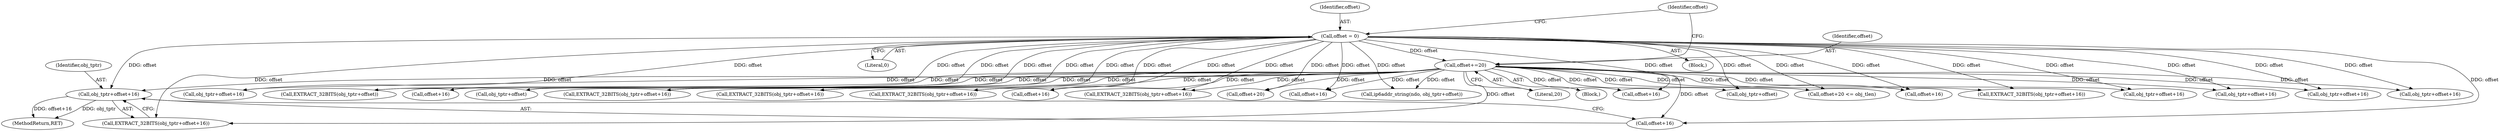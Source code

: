 digraph "0_tcpdump_d97e94223720684c6aa740ff219e0d19426c2220@pointer" {
"1001352" [label="(Call,obj_tptr+offset+16)"];
"1001358" [label="(Call,offset+=20)"];
"1001254" [label="(Call,offset = 0)"];
"1001259" [label="(Call,offset+20)"];
"1001344" [label="(Call,obj_tptr+offset+16)"];
"1001354" [label="(Call,offset+16)"];
"1001275" [label="(Call,EXTRACT_32BITS(obj_tptr+offset))"];
"1001256" [label="(Literal,0)"];
"1001351" [label="(Call,EXTRACT_32BITS(obj_tptr+offset+16))"];
"1001325" [label="(Call,EXTRACT_32BITS(obj_tptr+offset+16))"];
"1001255" [label="(Identifier,offset)"];
"1001358" [label="(Call,offset+=20)"];
"1001328" [label="(Call,offset+16)"];
"1001272" [label="(Call,obj_tptr+offset)"];
"1001343" [label="(Call,EXTRACT_32BITS(obj_tptr+offset+16))"];
"1001287" [label="(Call,EXTRACT_32BITS(obj_tptr+offset+16))"];
"1001300" [label="(Call,offset+16)"];
"1001254" [label="(Call,offset = 0)"];
"1001359" [label="(Identifier,offset)"];
"1001913" [label="(MethodReturn,RET)"];
"1001352" [label="(Call,obj_tptr+offset+16)"];
"1001360" [label="(Literal,20)"];
"1001270" [label="(Call,ip6addr_string(ndo, obj_tptr+offset))"];
"1001314" [label="(Call,obj_tptr+offset+16)"];
"1001298" [label="(Call,obj_tptr+offset+16)"];
"1001316" [label="(Call,offset+16)"];
"1001276" [label="(Call,obj_tptr+offset)"];
"1001263" [label="(Block,)"];
"1001346" [label="(Call,offset+16)"];
"1001288" [label="(Call,obj_tptr+offset+16)"];
"1001313" [label="(Call,EXTRACT_32BITS(obj_tptr+offset+16))"];
"1001143" [label="(Block,)"];
"1001260" [label="(Identifier,offset)"];
"1001297" [label="(Call,EXTRACT_32BITS(obj_tptr+offset+16))"];
"1001290" [label="(Call,offset+16)"];
"1001258" [label="(Call,offset+20 <= obj_tlen)"];
"1001326" [label="(Call,obj_tptr+offset+16)"];
"1001353" [label="(Identifier,obj_tptr)"];
"1001352" -> "1001351"  [label="AST: "];
"1001352" -> "1001354"  [label="CFG: "];
"1001353" -> "1001352"  [label="AST: "];
"1001354" -> "1001352"  [label="AST: "];
"1001351" -> "1001352"  [label="CFG: "];
"1001352" -> "1001913"  [label="DDG: obj_tptr"];
"1001352" -> "1001913"  [label="DDG: offset+16"];
"1001358" -> "1001352"  [label="DDG: offset"];
"1001254" -> "1001352"  [label="DDG: offset"];
"1001358" -> "1001263"  [label="AST: "];
"1001358" -> "1001360"  [label="CFG: "];
"1001359" -> "1001358"  [label="AST: "];
"1001360" -> "1001358"  [label="AST: "];
"1001260" -> "1001358"  [label="CFG: "];
"1001358" -> "1001258"  [label="DDG: offset"];
"1001358" -> "1001259"  [label="DDG: offset"];
"1001358" -> "1001270"  [label="DDG: offset"];
"1001358" -> "1001272"  [label="DDG: offset"];
"1001358" -> "1001275"  [label="DDG: offset"];
"1001358" -> "1001276"  [label="DDG: offset"];
"1001358" -> "1001287"  [label="DDG: offset"];
"1001358" -> "1001288"  [label="DDG: offset"];
"1001358" -> "1001290"  [label="DDG: offset"];
"1001358" -> "1001297"  [label="DDG: offset"];
"1001358" -> "1001298"  [label="DDG: offset"];
"1001358" -> "1001300"  [label="DDG: offset"];
"1001358" -> "1001313"  [label="DDG: offset"];
"1001358" -> "1001314"  [label="DDG: offset"];
"1001358" -> "1001316"  [label="DDG: offset"];
"1001358" -> "1001325"  [label="DDG: offset"];
"1001358" -> "1001326"  [label="DDG: offset"];
"1001358" -> "1001328"  [label="DDG: offset"];
"1001358" -> "1001343"  [label="DDG: offset"];
"1001358" -> "1001344"  [label="DDG: offset"];
"1001358" -> "1001346"  [label="DDG: offset"];
"1001358" -> "1001351"  [label="DDG: offset"];
"1001358" -> "1001354"  [label="DDG: offset"];
"1001254" -> "1001358"  [label="DDG: offset"];
"1001254" -> "1001143"  [label="AST: "];
"1001254" -> "1001256"  [label="CFG: "];
"1001255" -> "1001254"  [label="AST: "];
"1001256" -> "1001254"  [label="AST: "];
"1001260" -> "1001254"  [label="CFG: "];
"1001254" -> "1001258"  [label="DDG: offset"];
"1001254" -> "1001259"  [label="DDG: offset"];
"1001254" -> "1001270"  [label="DDG: offset"];
"1001254" -> "1001272"  [label="DDG: offset"];
"1001254" -> "1001275"  [label="DDG: offset"];
"1001254" -> "1001276"  [label="DDG: offset"];
"1001254" -> "1001287"  [label="DDG: offset"];
"1001254" -> "1001288"  [label="DDG: offset"];
"1001254" -> "1001290"  [label="DDG: offset"];
"1001254" -> "1001297"  [label="DDG: offset"];
"1001254" -> "1001298"  [label="DDG: offset"];
"1001254" -> "1001300"  [label="DDG: offset"];
"1001254" -> "1001313"  [label="DDG: offset"];
"1001254" -> "1001314"  [label="DDG: offset"];
"1001254" -> "1001316"  [label="DDG: offset"];
"1001254" -> "1001325"  [label="DDG: offset"];
"1001254" -> "1001326"  [label="DDG: offset"];
"1001254" -> "1001328"  [label="DDG: offset"];
"1001254" -> "1001343"  [label="DDG: offset"];
"1001254" -> "1001344"  [label="DDG: offset"];
"1001254" -> "1001346"  [label="DDG: offset"];
"1001254" -> "1001351"  [label="DDG: offset"];
"1001254" -> "1001354"  [label="DDG: offset"];
}
